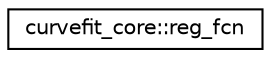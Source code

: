 digraph "Graphical Class Hierarchy"
{
  edge [fontname="Helvetica",fontsize="10",labelfontname="Helvetica",labelfontsize="10"];
  node [fontname="Helvetica",fontsize="10",shape=record];
  rankdir="LR";
  Node0 [label="curvefit_core::reg_fcn",height=0.2,width=0.4,color="black", fillcolor="white", style="filled",URL="$interfacecurvefit__core_1_1reg__fcn.html",tooltip="Describes a routine for finding the coefficients of a function of one variable. "];
}
